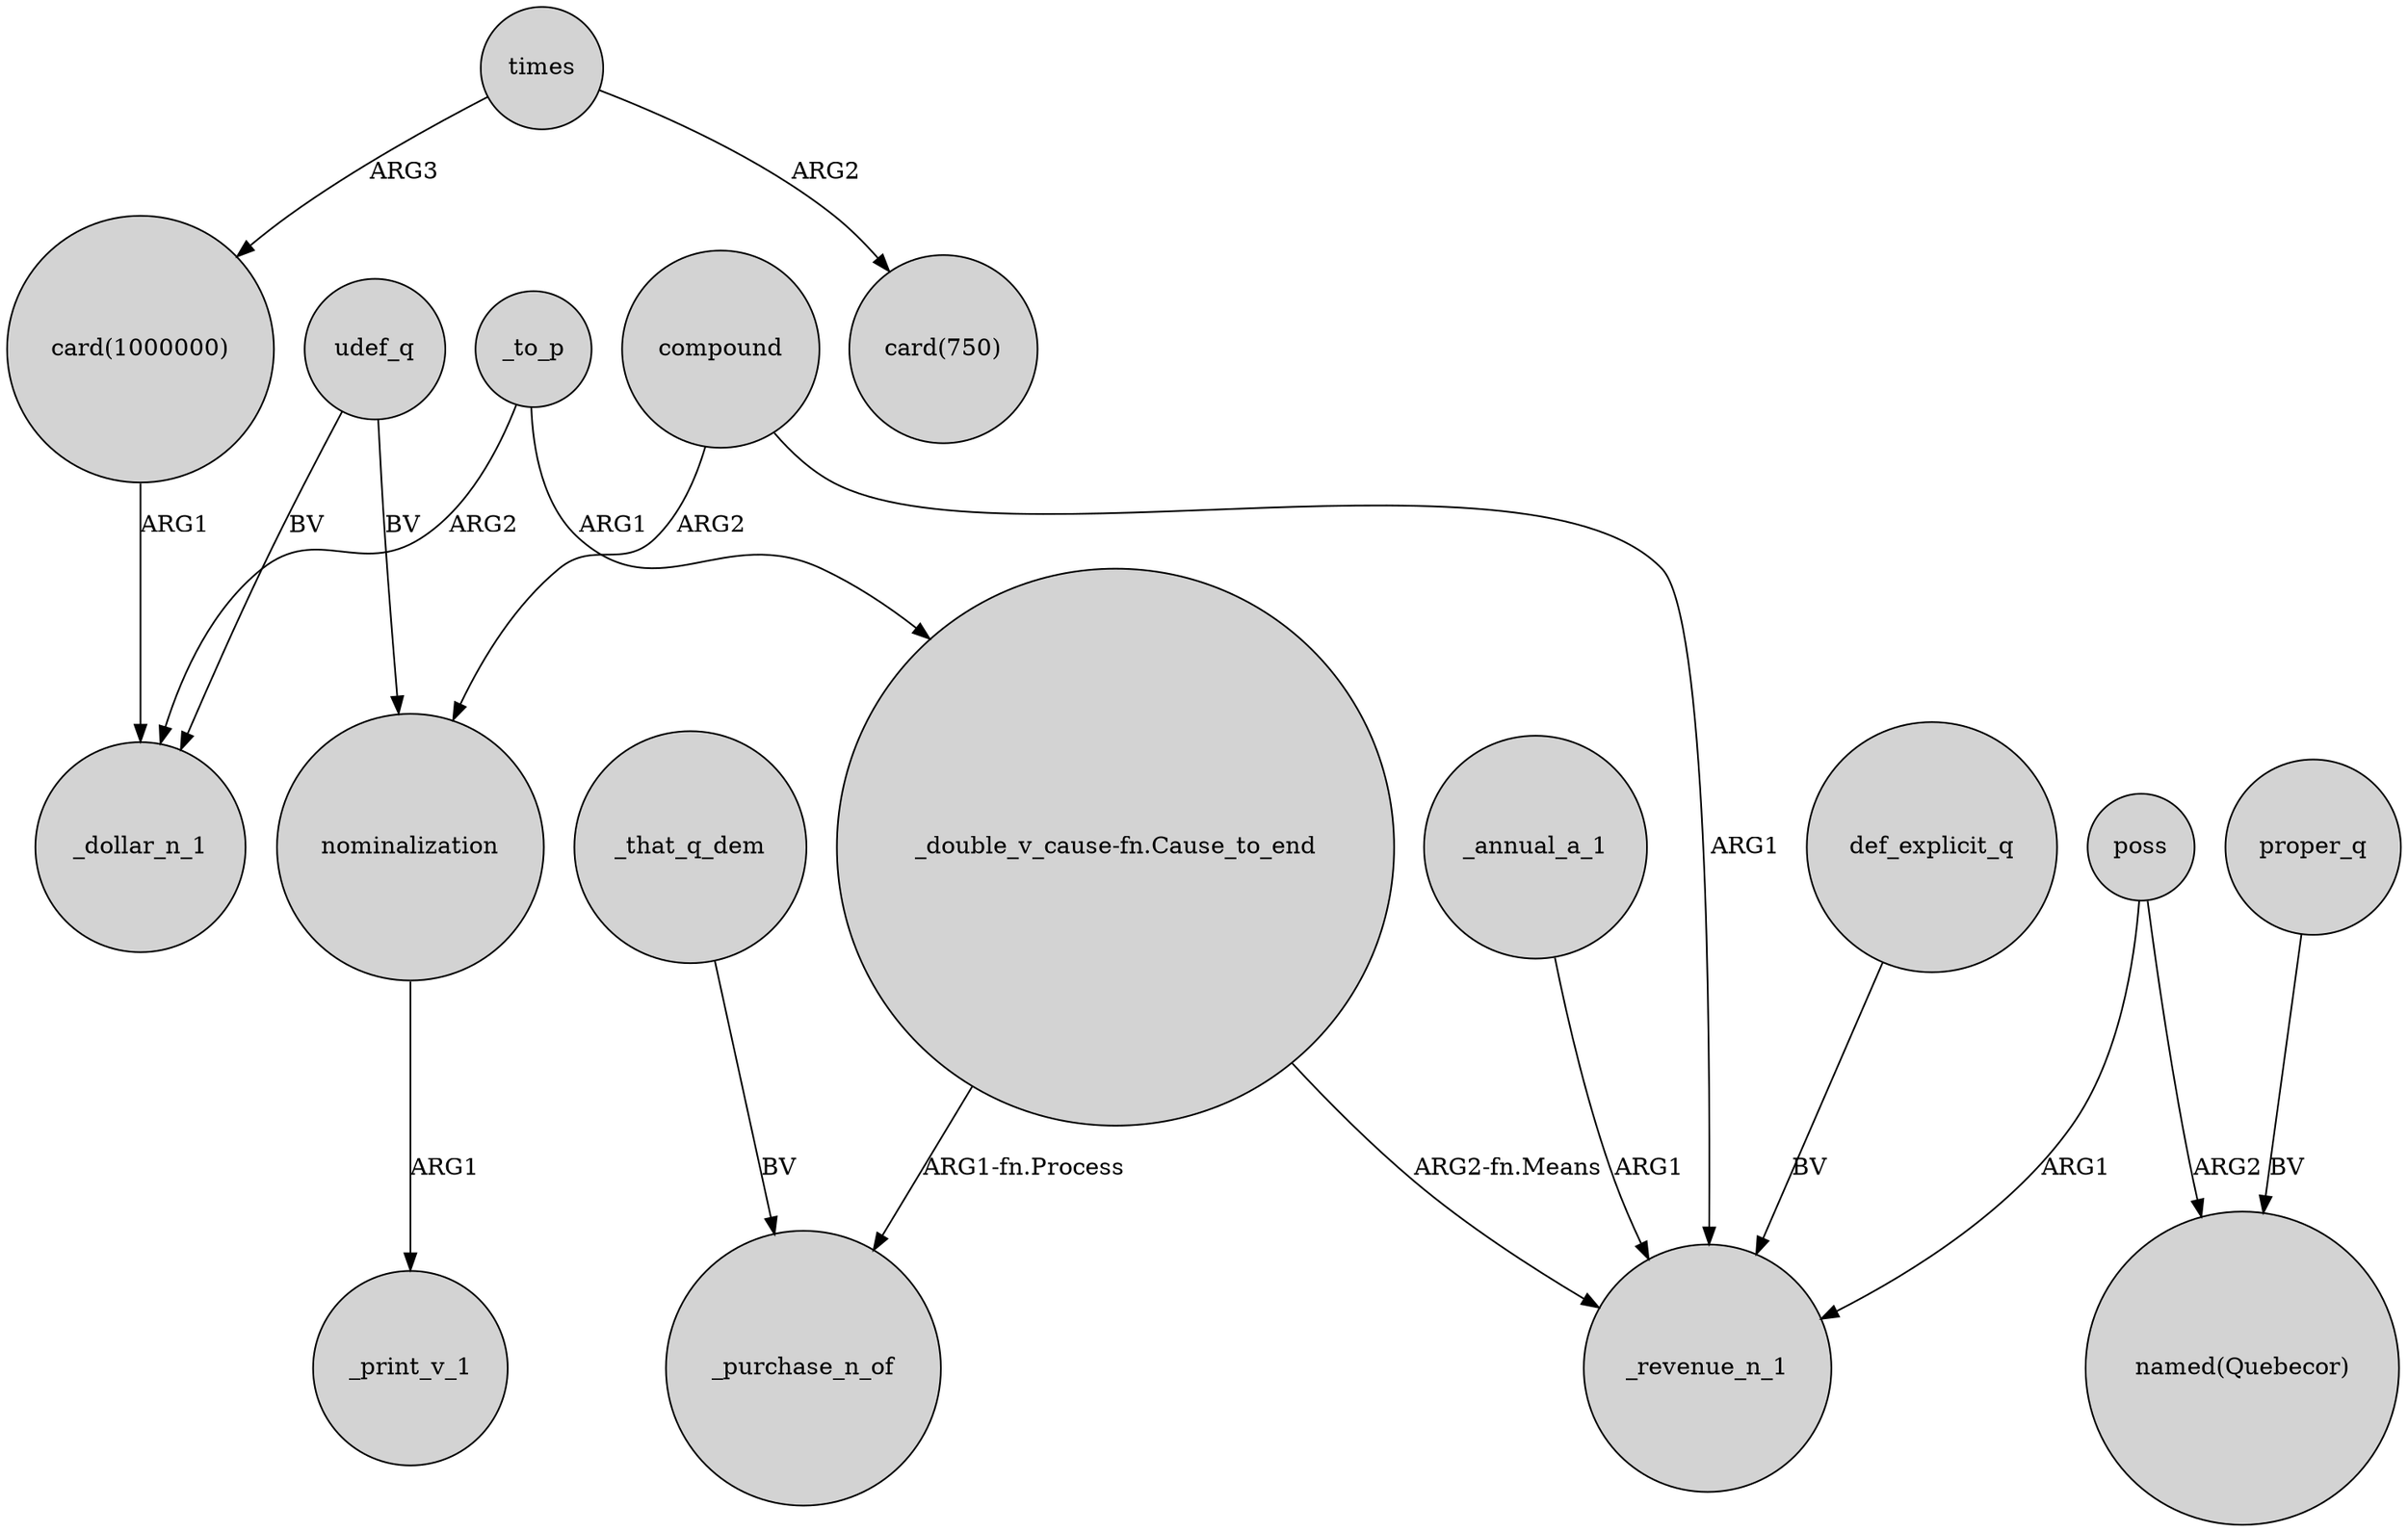 digraph {
	node [shape=circle style=filled]
	times -> "card(1000000)" [label=ARG3]
	"_double_v_cause-fn.Cause_to_end" -> _purchase_n_of [label="ARG1-fn.Process"]
	poss -> "named(Quebecor)" [label=ARG2]
	_that_q_dem -> _purchase_n_of [label=BV]
	_to_p -> _dollar_n_1 [label=ARG2]
	nominalization -> _print_v_1 [label=ARG1]
	def_explicit_q -> _revenue_n_1 [label=BV]
	compound -> _revenue_n_1 [label=ARG1]
	udef_q -> _dollar_n_1 [label=BV]
	_to_p -> "_double_v_cause-fn.Cause_to_end" [label=ARG1]
	"card(1000000)" -> _dollar_n_1 [label=ARG1]
	"_double_v_cause-fn.Cause_to_end" -> _revenue_n_1 [label="ARG2-fn.Means"]
	compound -> nominalization [label=ARG2]
	_annual_a_1 -> _revenue_n_1 [label=ARG1]
	times -> "card(750)" [label=ARG2]
	proper_q -> "named(Quebecor)" [label=BV]
	poss -> _revenue_n_1 [label=ARG1]
	udef_q -> nominalization [label=BV]
}
